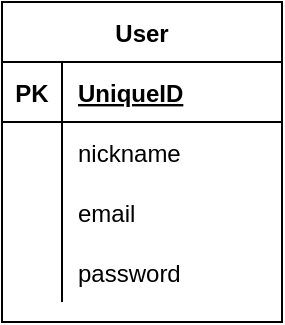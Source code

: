 <mxfile version="13.10.1" type="github">
  <diagram id="HUUU64FcO6op7Bl9Eiwq" name="ページ1">
    <mxGraphModel dx="946" dy="557" grid="1" gridSize="10" guides="1" tooltips="1" connect="1" arrows="1" fold="1" page="1" pageScale="1" pageWidth="827" pageHeight="1169" math="0" shadow="0">
      <root>
        <mxCell id="0" />
        <mxCell id="1" parent="0" />
        <mxCell id="qDy3qWTaDJLPhjR3Owi7-38" value="User" style="shape=table;startSize=30;container=1;collapsible=1;childLayout=tableLayout;fixedRows=1;rowLines=0;fontStyle=1;align=center;resizeLast=1;" vertex="1" parent="1">
          <mxGeometry x="50" y="30" width="140" height="160" as="geometry" />
        </mxCell>
        <mxCell id="qDy3qWTaDJLPhjR3Owi7-39" value="" style="shape=partialRectangle;collapsible=0;dropTarget=0;pointerEvents=0;fillColor=none;top=0;left=0;bottom=1;right=0;points=[[0,0.5],[1,0.5]];portConstraint=eastwest;" vertex="1" parent="qDy3qWTaDJLPhjR3Owi7-38">
          <mxGeometry y="30" width="140" height="30" as="geometry" />
        </mxCell>
        <mxCell id="qDy3qWTaDJLPhjR3Owi7-40" value="PK" style="shape=partialRectangle;connectable=0;fillColor=none;top=0;left=0;bottom=0;right=0;fontStyle=1;overflow=hidden;" vertex="1" parent="qDy3qWTaDJLPhjR3Owi7-39">
          <mxGeometry width="30" height="30" as="geometry" />
        </mxCell>
        <mxCell id="qDy3qWTaDJLPhjR3Owi7-41" value="UniqueID" style="shape=partialRectangle;connectable=0;fillColor=none;top=0;left=0;bottom=0;right=0;align=left;spacingLeft=6;fontStyle=5;overflow=hidden;" vertex="1" parent="qDy3qWTaDJLPhjR3Owi7-39">
          <mxGeometry x="30" width="110" height="30" as="geometry" />
        </mxCell>
        <mxCell id="qDy3qWTaDJLPhjR3Owi7-42" value="" style="shape=partialRectangle;collapsible=0;dropTarget=0;pointerEvents=0;fillColor=none;top=0;left=0;bottom=0;right=0;points=[[0,0.5],[1,0.5]];portConstraint=eastwest;" vertex="1" parent="qDy3qWTaDJLPhjR3Owi7-38">
          <mxGeometry y="60" width="140" height="30" as="geometry" />
        </mxCell>
        <mxCell id="qDy3qWTaDJLPhjR3Owi7-43" value="" style="shape=partialRectangle;connectable=0;fillColor=none;top=0;left=0;bottom=0;right=0;editable=1;overflow=hidden;" vertex="1" parent="qDy3qWTaDJLPhjR3Owi7-42">
          <mxGeometry width="30" height="30" as="geometry" />
        </mxCell>
        <mxCell id="qDy3qWTaDJLPhjR3Owi7-44" value="nickname" style="shape=partialRectangle;connectable=0;fillColor=none;top=0;left=0;bottom=0;right=0;align=left;spacingLeft=6;overflow=hidden;" vertex="1" parent="qDy3qWTaDJLPhjR3Owi7-42">
          <mxGeometry x="30" width="110" height="30" as="geometry" />
        </mxCell>
        <mxCell id="qDy3qWTaDJLPhjR3Owi7-45" value="" style="shape=partialRectangle;collapsible=0;dropTarget=0;pointerEvents=0;fillColor=none;top=0;left=0;bottom=0;right=0;points=[[0,0.5],[1,0.5]];portConstraint=eastwest;" vertex="1" parent="qDy3qWTaDJLPhjR3Owi7-38">
          <mxGeometry y="90" width="140" height="30" as="geometry" />
        </mxCell>
        <mxCell id="qDy3qWTaDJLPhjR3Owi7-46" value="" style="shape=partialRectangle;connectable=0;fillColor=none;top=0;left=0;bottom=0;right=0;editable=1;overflow=hidden;" vertex="1" parent="qDy3qWTaDJLPhjR3Owi7-45">
          <mxGeometry width="30" height="30" as="geometry" />
        </mxCell>
        <mxCell id="qDy3qWTaDJLPhjR3Owi7-47" value="email" style="shape=partialRectangle;connectable=0;fillColor=none;top=0;left=0;bottom=0;right=0;align=left;spacingLeft=6;overflow=hidden;" vertex="1" parent="qDy3qWTaDJLPhjR3Owi7-45">
          <mxGeometry x="30" width="110" height="30" as="geometry" />
        </mxCell>
        <mxCell id="qDy3qWTaDJLPhjR3Owi7-48" value="" style="shape=partialRectangle;collapsible=0;dropTarget=0;pointerEvents=0;fillColor=none;top=0;left=0;bottom=0;right=0;points=[[0,0.5],[1,0.5]];portConstraint=eastwest;" vertex="1" parent="qDy3qWTaDJLPhjR3Owi7-38">
          <mxGeometry y="120" width="140" height="30" as="geometry" />
        </mxCell>
        <mxCell id="qDy3qWTaDJLPhjR3Owi7-49" value="" style="shape=partialRectangle;connectable=0;fillColor=none;top=0;left=0;bottom=0;right=0;editable=1;overflow=hidden;" vertex="1" parent="qDy3qWTaDJLPhjR3Owi7-48">
          <mxGeometry width="30" height="30" as="geometry" />
        </mxCell>
        <mxCell id="qDy3qWTaDJLPhjR3Owi7-50" value="password" style="shape=partialRectangle;connectable=0;fillColor=none;top=0;left=0;bottom=0;right=0;align=left;spacingLeft=6;overflow=hidden;" vertex="1" parent="qDy3qWTaDJLPhjR3Owi7-48">
          <mxGeometry x="30" width="110" height="30" as="geometry" />
        </mxCell>
      </root>
    </mxGraphModel>
  </diagram>
</mxfile>
